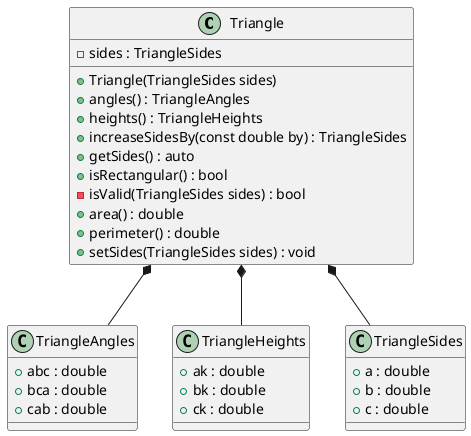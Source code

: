 @startuml

/' Objects '/

class Triangle {
	+Triangle(TriangleSides sides)
	+angles() : TriangleAngles
	+heights() : TriangleHeights
	+increaseSidesBy(const double by) : TriangleSides
	-sides : TriangleSides
	+getSides() : auto
	+isRectangular() : bool
	-isValid(TriangleSides sides) : bool
	+area() : double
	+perimeter() : double
	+setSides(TriangleSides sides) : void
}


class TriangleAngles {
	+abc : double
	+bca : double
	+cab : double
}


class TriangleHeights {
	+ak : double
	+bk : double
	+ck : double
}


class TriangleSides {
	+a : double
	+b : double
	+c : double
}

/' Aggregation relationships '/

.Triangle *-- .TriangleSides
.Triangle *-- .TriangleAngles
.Triangle *-- .TriangleHeights


@enduml
